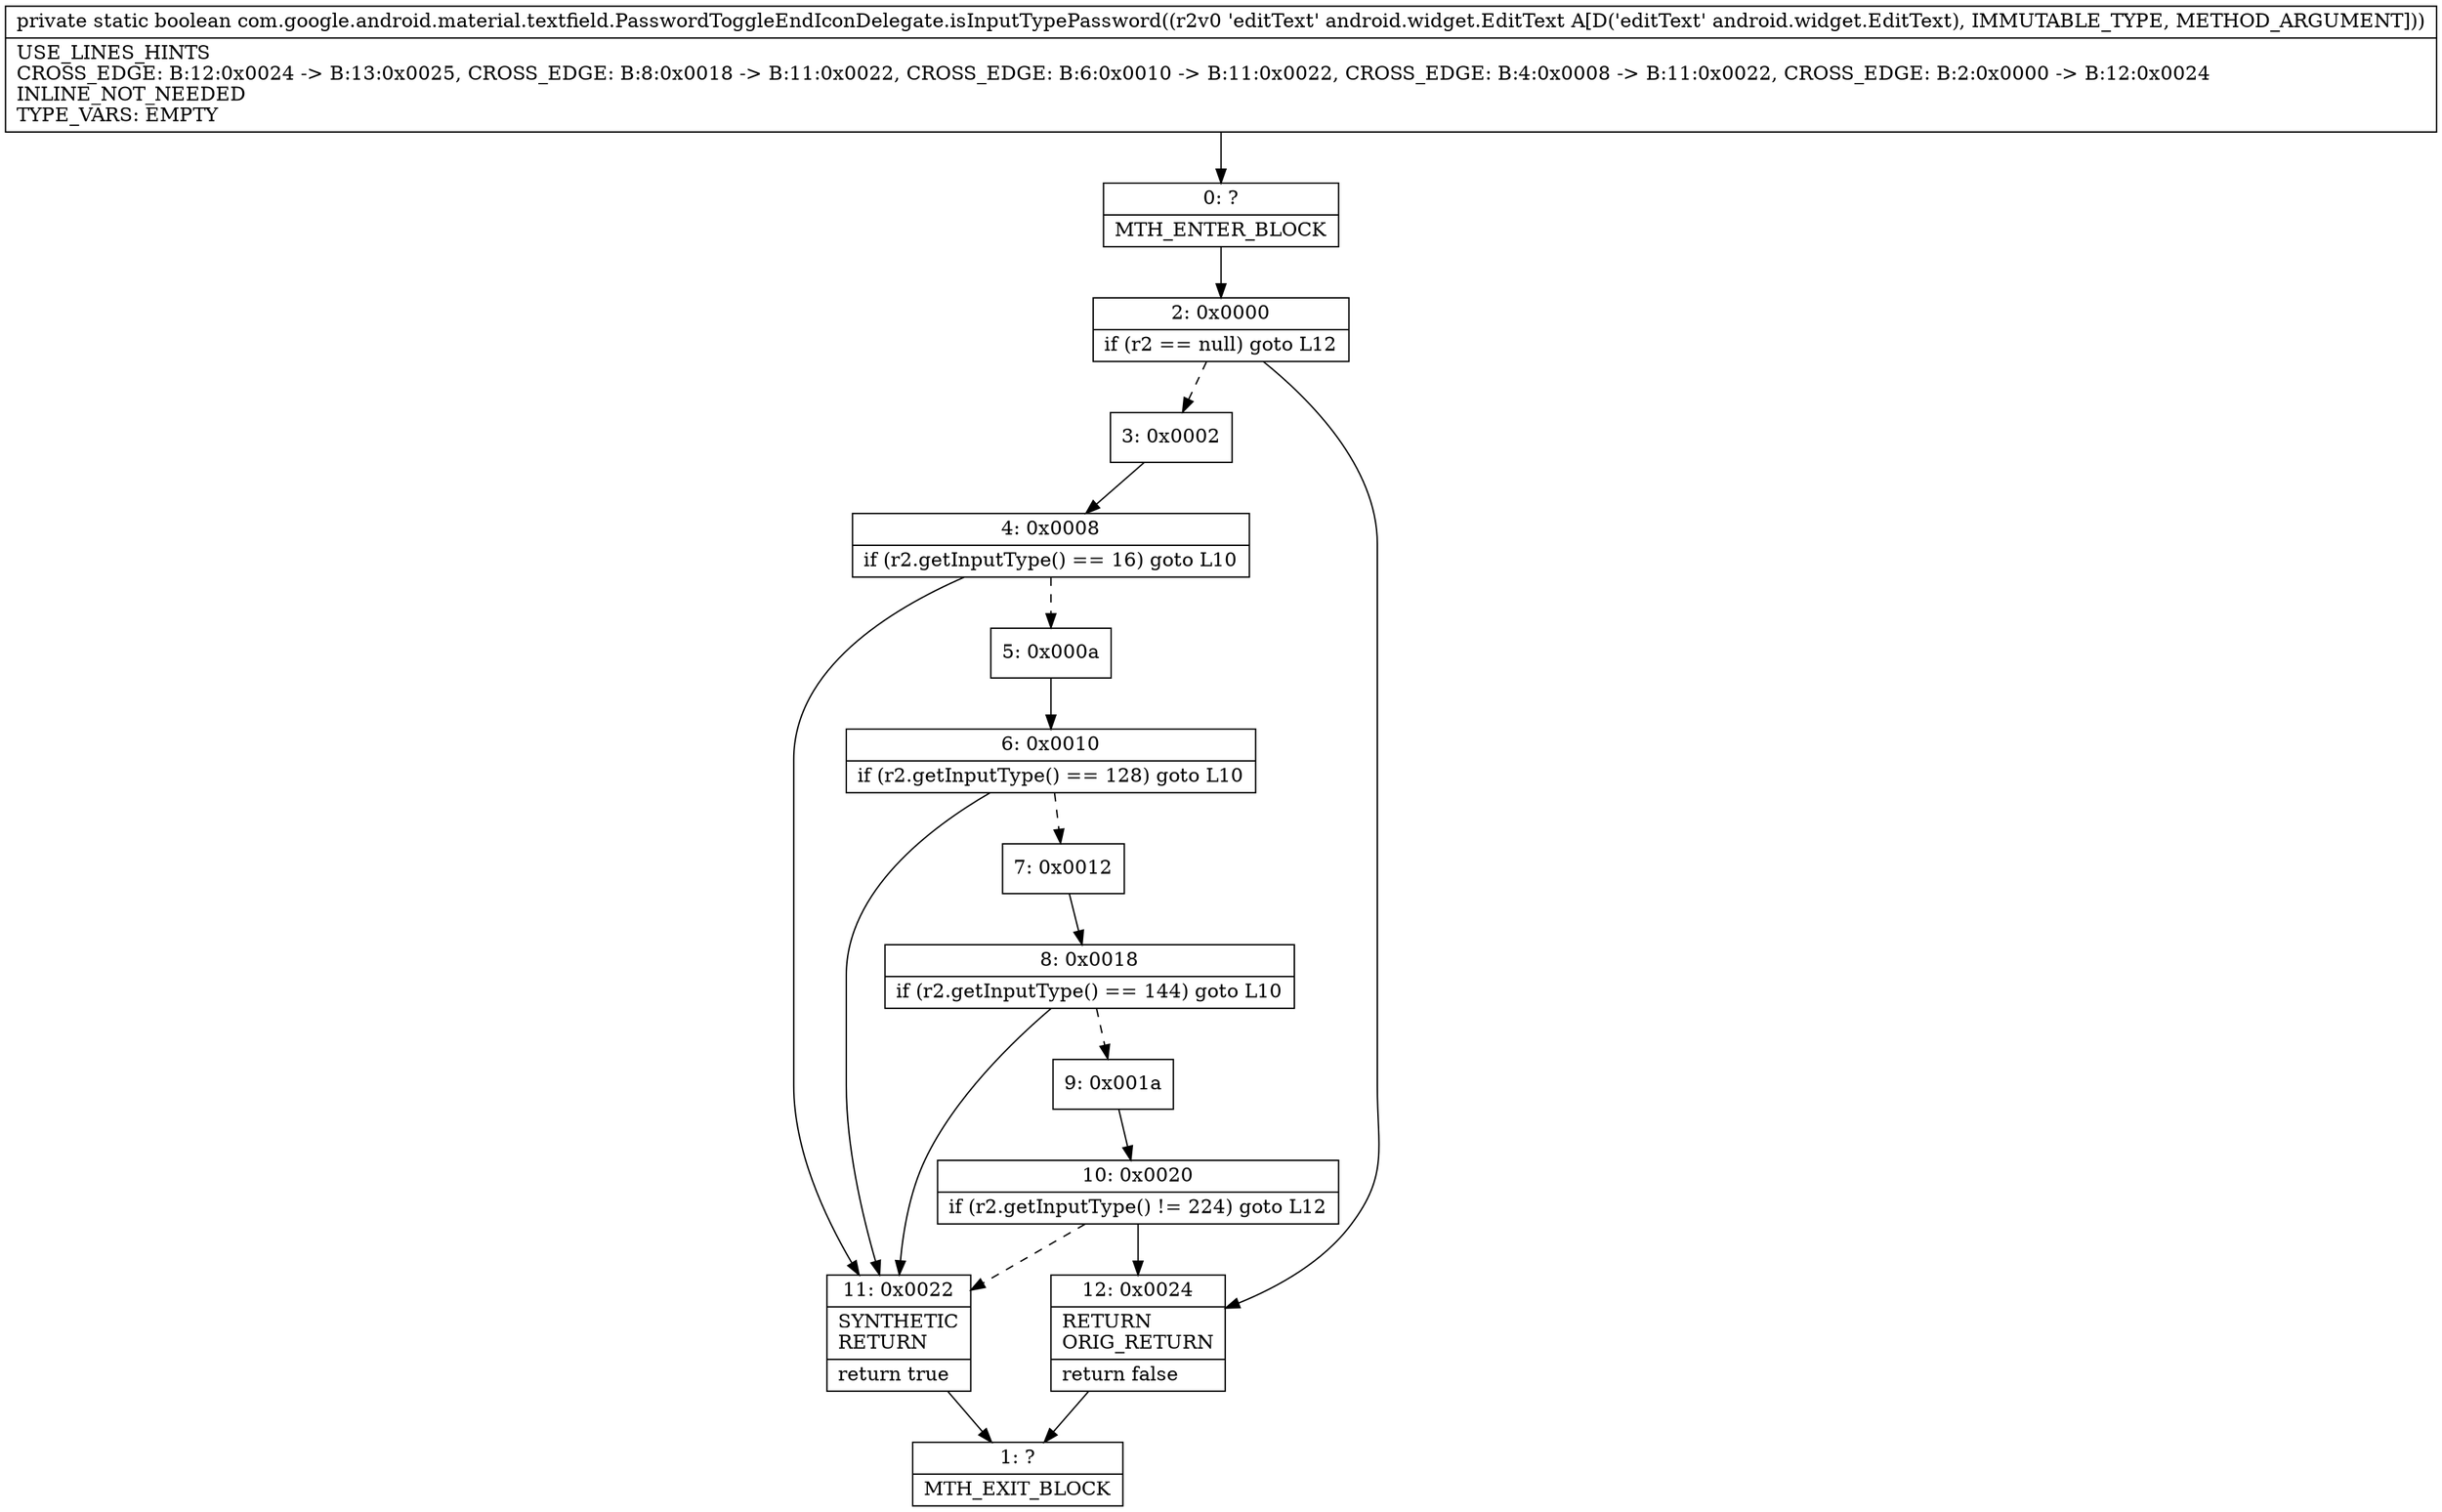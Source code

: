 digraph "CFG forcom.google.android.material.textfield.PasswordToggleEndIconDelegate.isInputTypePassword(Landroid\/widget\/EditText;)Z" {
Node_0 [shape=record,label="{0\:\ ?|MTH_ENTER_BLOCK\l}"];
Node_2 [shape=record,label="{2\:\ 0x0000|if (r2 == null) goto L12\l}"];
Node_3 [shape=record,label="{3\:\ 0x0002}"];
Node_4 [shape=record,label="{4\:\ 0x0008|if (r2.getInputType() == 16) goto L10\l}"];
Node_5 [shape=record,label="{5\:\ 0x000a}"];
Node_6 [shape=record,label="{6\:\ 0x0010|if (r2.getInputType() == 128) goto L10\l}"];
Node_7 [shape=record,label="{7\:\ 0x0012}"];
Node_8 [shape=record,label="{8\:\ 0x0018|if (r2.getInputType() == 144) goto L10\l}"];
Node_9 [shape=record,label="{9\:\ 0x001a}"];
Node_10 [shape=record,label="{10\:\ 0x0020|if (r2.getInputType() != 224) goto L12\l}"];
Node_11 [shape=record,label="{11\:\ 0x0022|SYNTHETIC\lRETURN\l|return true\l}"];
Node_1 [shape=record,label="{1\:\ ?|MTH_EXIT_BLOCK\l}"];
Node_12 [shape=record,label="{12\:\ 0x0024|RETURN\lORIG_RETURN\l|return false\l}"];
MethodNode[shape=record,label="{private static boolean com.google.android.material.textfield.PasswordToggleEndIconDelegate.isInputTypePassword((r2v0 'editText' android.widget.EditText A[D('editText' android.widget.EditText), IMMUTABLE_TYPE, METHOD_ARGUMENT]))  | USE_LINES_HINTS\lCROSS_EDGE: B:12:0x0024 \-\> B:13:0x0025, CROSS_EDGE: B:8:0x0018 \-\> B:11:0x0022, CROSS_EDGE: B:6:0x0010 \-\> B:11:0x0022, CROSS_EDGE: B:4:0x0008 \-\> B:11:0x0022, CROSS_EDGE: B:2:0x0000 \-\> B:12:0x0024\lINLINE_NOT_NEEDED\lTYPE_VARS: EMPTY\l}"];
MethodNode -> Node_0;Node_0 -> Node_2;
Node_2 -> Node_3[style=dashed];
Node_2 -> Node_12;
Node_3 -> Node_4;
Node_4 -> Node_5[style=dashed];
Node_4 -> Node_11;
Node_5 -> Node_6;
Node_6 -> Node_7[style=dashed];
Node_6 -> Node_11;
Node_7 -> Node_8;
Node_8 -> Node_9[style=dashed];
Node_8 -> Node_11;
Node_9 -> Node_10;
Node_10 -> Node_11[style=dashed];
Node_10 -> Node_12;
Node_11 -> Node_1;
Node_12 -> Node_1;
}

